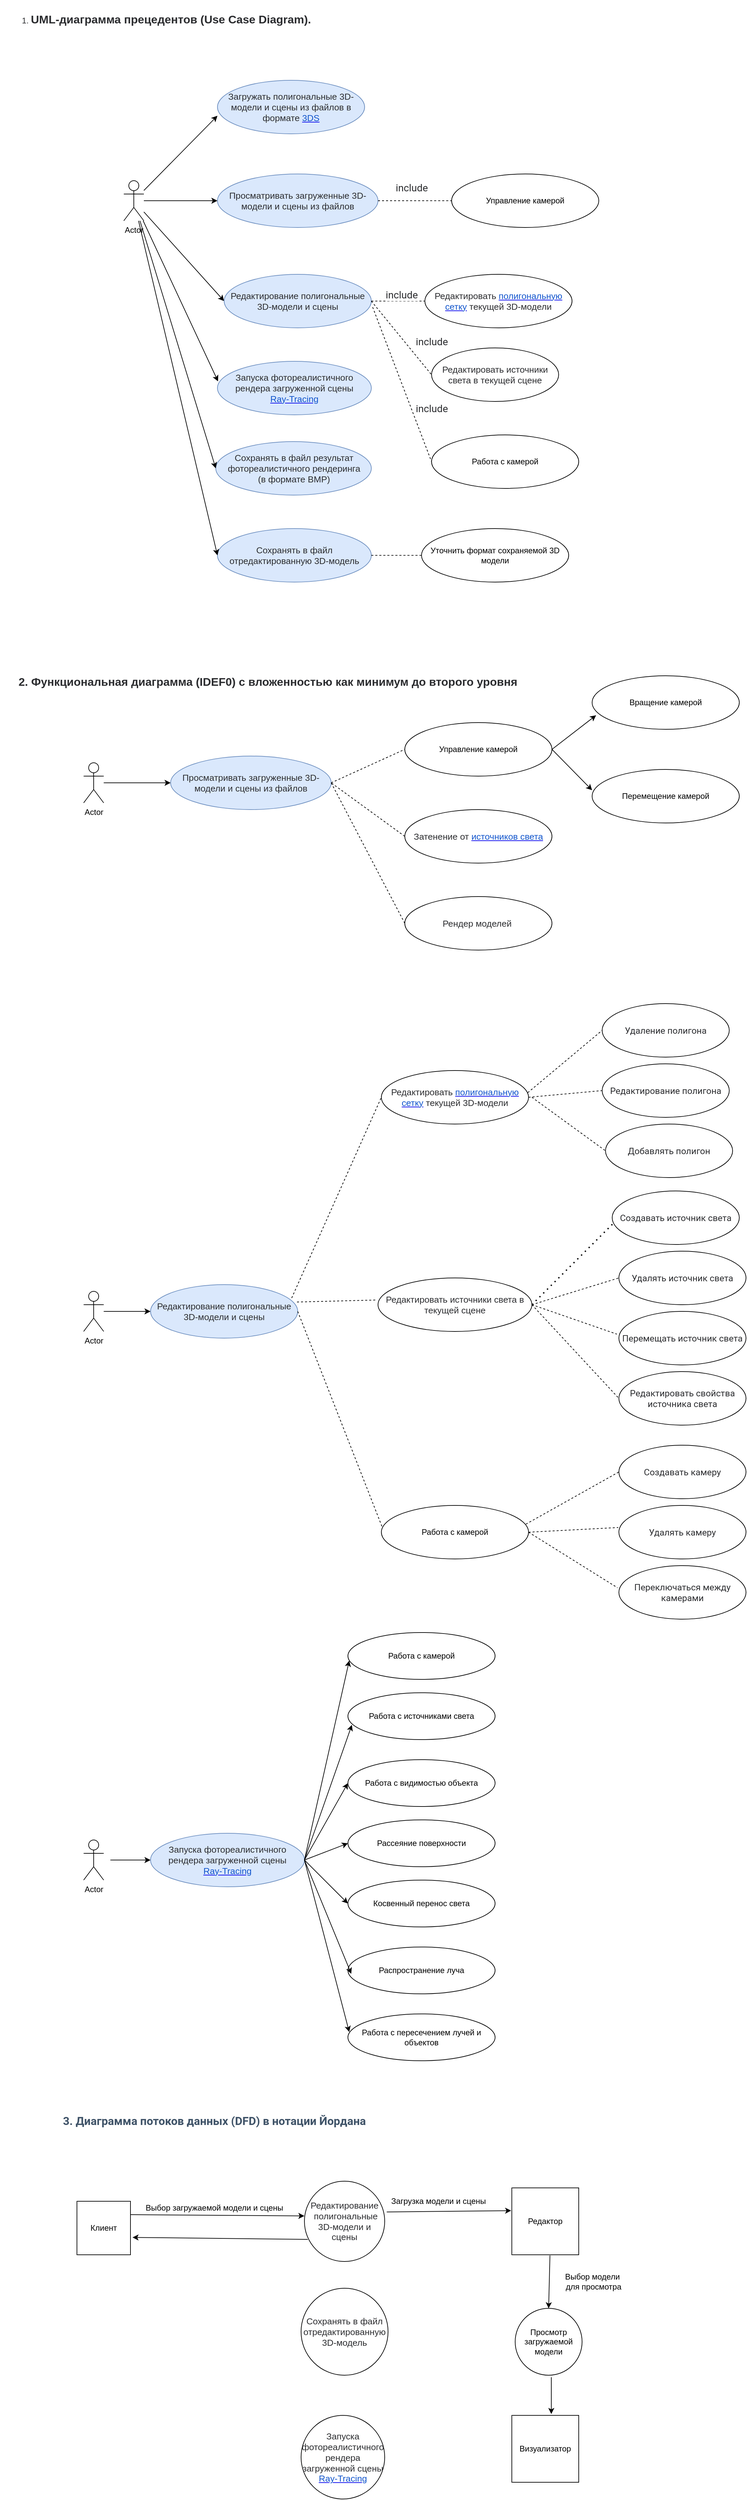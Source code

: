 <mxfile version="14.8.0" type="onedrive" pages="2"><diagram id="_MyE-qpwTY8iY6g2TYlU" name="Page-1"><mxGraphModel dx="2591" dy="794" grid="1" gridSize="10" guides="1" tooltips="1" connect="1" arrows="1" fold="1" page="1" pageScale="1" pageWidth="1169" pageHeight="1654" math="0" shadow="0"><root><mxCell id="0"/><mxCell id="1" parent="0"/><mxCell id="MHo46B5H3XvOpFQUmPTv-1" value="Actor" style="shape=umlActor;verticalLabelPosition=bottom;verticalAlign=top;html=1;outlineConnect=0;" parent="1" vertex="1"><mxGeometry x="140" y="380" width="30" height="60" as="geometry"/></mxCell><mxCell id="MHo46B5H3XvOpFQUmPTv-2" value="&lt;span id=&quot;docs-internal-guid-89afd81e-7fff-b6bc-8d11-60d5397503ff&quot;&gt;&lt;span style=&quot;font-size: 10pt ; font-family: &amp;#34;arial&amp;#34; ; color: rgb(44 , 45 , 48) ; background-color: transparent ; vertical-align: baseline&quot;&gt;Загружать полигональные 3D-модели и сцены из файлов в формате &lt;/span&gt;&lt;a href=&quot;https://en.wikipedia.org/wiki/.3ds&quot;&gt;&lt;span style=&quot;font-size: 10pt ; font-family: &amp;#34;arial&amp;#34; ; color: rgb(17 , 85 , 204) ; background-color: transparent ; vertical-align: baseline&quot;&gt;3DS&lt;/span&gt;&lt;/a&gt;&lt;/span&gt;" style="ellipse;whiteSpace=wrap;html=1;fillColor=#dae8fc;strokeColor=#6c8ebf;" parent="1" vertex="1"><mxGeometry x="280" y="230" width="220" height="80" as="geometry"/></mxCell><mxCell id="MHo46B5H3XvOpFQUmPTv-3" value="&lt;span id=&quot;docs-internal-guid-f614af8a-7fff-f717-786d-c39e9105da4f&quot;&gt;&lt;span style=&quot;font-size: 10pt ; font-family: &amp;#34;arial&amp;#34; ; color: rgb(44 , 45 , 48) ; background-color: transparent ; vertical-align: baseline&quot;&gt;Просматривать загруженные 3D-модели и сцены из файлов&lt;/span&gt;&lt;/span&gt;" style="ellipse;whiteSpace=wrap;html=1;fillColor=#dae8fc;strokeColor=#6c8ebf;" parent="1" vertex="1"><mxGeometry x="280" y="370" width="240" height="80" as="geometry"/></mxCell><mxCell id="MHo46B5H3XvOpFQUmPTv-4" value="&lt;span id=&quot;docs-internal-guid-fecdcd36-7fff-3019-1791-9ba06feb679f&quot; style=&quot;font-size: 13.333px&quot;&gt;&lt;span style=&quot;font-size: 10pt ; font-family: &amp;#34;arial&amp;#34; ; color: rgb(44 , 45 , 48) ; background-color: transparent ; vertical-align: baseline&quot;&gt;Редактировать &lt;/span&gt;&lt;a href=&quot;https://ru.wikipedia.org/wiki/%D0%9F%D0%BE%D0%BB%D0%B8%D0%B3%D0%BE%D0%BD%D0%B0%D0%BB%D1%8C%D0%BD%D0%B0%D1%8F_%D1%81%D0%B5%D1%82%D0%BA%D0%B0&quot;&gt;&lt;span style=&quot;font-size: 10pt ; font-family: &amp;#34;arial&amp;#34; ; color: rgb(17 , 85 , 204) ; background-color: transparent ; vertical-align: baseline&quot;&gt;полигональную сетку&lt;/span&gt;&lt;/a&gt;&lt;span style=&quot;font-size: 10pt ; font-family: &amp;#34;arial&amp;#34; ; color: rgb(44 , 45 , 48) ; background-color: transparent ; vertical-align: baseline&quot;&gt; текущей 3D-модели&lt;/span&gt;&lt;/span&gt;" style="ellipse;whiteSpace=wrap;html=1;" parent="1" vertex="1"><mxGeometry x="590" y="520" width="220" height="80" as="geometry"/></mxCell><mxCell id="MHo46B5H3XvOpFQUmPTv-5" value="&lt;span id=&quot;docs-internal-guid-3f2cdbe8-7fff-be37-c067-19c21a2ef634&quot;&gt;&lt;span style=&quot;font-size: 10pt ; font-family: &amp;#34;arial&amp;#34; ; color: rgb(44 , 45 , 48) ; background-color: transparent ; vertical-align: baseline&quot;&gt;Запуска фотореалистичного рендера загруженной сцены&lt;br&gt;&lt;span id=&quot;docs-internal-guid-f567df14-7fff-fe06-f43c-3d4f78714eb9&quot;&gt;&lt;a href=&quot;http://www.pbr-book.org/3ed-2018/Introduction/Photorealistic_Rendering_and_the_Ray-Tracing_Algorithm.html&quot;&gt;&lt;span style=&quot;font-size: 10pt ; font-family: &amp;#34;arial&amp;#34; ; color: rgb(17 , 85 , 204) ; background-color: transparent ; vertical-align: baseline&quot;&gt;Ray-Tracing&lt;/span&gt;&lt;/a&gt;&lt;/span&gt;&lt;br&gt;&lt;/span&gt;&lt;/span&gt;" style="ellipse;whiteSpace=wrap;html=1;fillColor=#dae8fc;strokeColor=#6c8ebf;" parent="1" vertex="1"><mxGeometry x="280" y="650" width="230" height="80" as="geometry"/></mxCell><mxCell id="MHo46B5H3XvOpFQUmPTv-6" value="&lt;span id=&quot;docs-internal-guid-a0dcc81b-7fff-043f-1082-58778c10de4d&quot;&gt;&lt;span style=&quot;font-size: 10pt ; font-family: &amp;#34;arial&amp;#34; ; color: rgb(44 , 45 , 48) ; background-color: transparent ; vertical-align: baseline&quot;&gt;Сохранять в файл результат фотореалистичного рендеринга&lt;br&gt;&lt;span id=&quot;docs-internal-guid-4ea35559-7fff-8f1f-ebf5-eff943dca468&quot;&gt;&lt;span style=&quot;font-size: 10pt ; font-family: &amp;#34;arial&amp;#34; ; background-color: transparent ; vertical-align: baseline&quot;&gt;(в формате BMP)&lt;/span&gt;&lt;/span&gt;&lt;br&gt;&lt;/span&gt;&lt;/span&gt;" style="ellipse;whiteSpace=wrap;html=1;fillColor=#dae8fc;strokeColor=#6c8ebf;" parent="1" vertex="1"><mxGeometry x="277.5" y="770" width="232.5" height="80" as="geometry"/></mxCell><mxCell id="MHo46B5H3XvOpFQUmPTv-7" value="&lt;span id=&quot;docs-internal-guid-d93c13bc-7fff-2e0b-5ab1-fce285a9694c&quot;&gt;&lt;span style=&quot;font-size: 10pt ; font-family: &amp;#34;arial&amp;#34; ; color: rgb(44 , 45 , 48) ; background-color: transparent ; vertical-align: baseline&quot;&gt;Редактировать источники света в текущей сцене&lt;/span&gt;&lt;/span&gt;" style="ellipse;whiteSpace=wrap;html=1;" parent="1" vertex="1"><mxGeometry x="600" y="630" width="190" height="80" as="geometry"/></mxCell><mxCell id="MHo46B5H3XvOpFQUmPTv-8" value="" style="endArrow=classic;html=1;entryX=0;entryY=0.663;entryDx=0;entryDy=0;entryPerimeter=0;" parent="1" source="MHo46B5H3XvOpFQUmPTv-1" target="MHo46B5H3XvOpFQUmPTv-2" edge="1"><mxGeometry width="50" height="50" relative="1" as="geometry"><mxPoint x="200" y="370" as="sourcePoint"/><mxPoint x="440" y="380" as="targetPoint"/><Array as="points"/></mxGeometry></mxCell><mxCell id="MHo46B5H3XvOpFQUmPTv-9" value="" style="endArrow=classic;html=1;entryX=0;entryY=0.5;entryDx=0;entryDy=0;" parent="1" source="MHo46B5H3XvOpFQUmPTv-1" target="MHo46B5H3XvOpFQUmPTv-3" edge="1"><mxGeometry width="50" height="50" relative="1" as="geometry"><mxPoint x="390" y="430" as="sourcePoint"/><mxPoint x="440" y="380" as="targetPoint"/></mxGeometry></mxCell><mxCell id="MHo46B5H3XvOpFQUmPTv-10" value="" style="endArrow=classic;html=1;entryX=0;entryY=0.5;entryDx=0;entryDy=0;" parent="1" source="MHo46B5H3XvOpFQUmPTv-1" target="MHo46B5H3XvOpFQUmPTv-17" edge="1"><mxGeometry width="50" height="50" relative="1" as="geometry"><mxPoint x="200" y="450" as="sourcePoint"/><mxPoint x="440" y="380" as="targetPoint"/></mxGeometry></mxCell><mxCell id="MHo46B5H3XvOpFQUmPTv-11" value="&lt;span id=&quot;docs-internal-guid-324f8e4d-7fff-6743-10db-2ae9e6277e1e&quot;&gt;&lt;span style=&quot;font-size: 10pt ; font-family: &amp;#34;arial&amp;#34; ; color: rgb(44 , 45 , 48) ; background-color: transparent ; vertical-align: baseline&quot;&gt;Сохранять в файл отредактированную 3D-модель&lt;/span&gt;&lt;/span&gt;" style="ellipse;whiteSpace=wrap;html=1;fillColor=#dae8fc;strokeColor=#6c8ebf;" parent="1" vertex="1"><mxGeometry x="280" y="900" width="230" height="80" as="geometry"/></mxCell><mxCell id="MHo46B5H3XvOpFQUmPTv-13" value="&lt;span id=&quot;docs-internal-guid-89afd81e-7fff-b6bc-8d11-60d5397503ff&quot;&gt;Работа с камерой&lt;br&gt;&lt;/span&gt;" style="ellipse;whiteSpace=wrap;html=1;" parent="1" vertex="1"><mxGeometry x="600" y="760" width="220" height="80" as="geometry"/></mxCell><mxCell id="MHo46B5H3XvOpFQUmPTv-14" value="&lt;span id=&quot;docs-internal-guid-89afd81e-7fff-b6bc-8d11-60d5397503ff&quot;&gt;Управление камерой&lt;br&gt;&lt;/span&gt;" style="ellipse;whiteSpace=wrap;html=1;" parent="1" vertex="1"><mxGeometry x="630" y="370" width="220" height="80" as="geometry"/></mxCell><mxCell id="MHo46B5H3XvOpFQUmPTv-15" value="" style="endArrow=none;dashed=1;html=1;exitX=1;exitY=0.5;exitDx=0;exitDy=0;entryX=0;entryY=0.5;entryDx=0;entryDy=0;" parent="1" source="MHo46B5H3XvOpFQUmPTv-3" target="MHo46B5H3XvOpFQUmPTv-14" edge="1"><mxGeometry width="50" height="50" relative="1" as="geometry"><mxPoint x="510" y="380" as="sourcePoint"/><mxPoint x="580" y="410" as="targetPoint"/></mxGeometry></mxCell><mxCell id="MHo46B5H3XvOpFQUmPTv-16" value="&lt;span style=&quot;color: rgb(44 , 45 , 48) ; font-family: &amp;#34;roboto&amp;#34; , &amp;#34;san francisco&amp;#34; , &amp;#34;helvetica neue&amp;#34; , &amp;#34;helvetica&amp;#34; , &amp;#34;arial&amp;#34; ; font-size: 15px ; background-color: rgb(255 , 255 , 255)&quot;&gt;include&lt;/span&gt;" style="text;html=1;align=center;verticalAlign=middle;resizable=0;points=[];autosize=1;strokeColor=none;" parent="1" vertex="1"><mxGeometry x="540" y="380" width="60" height="20" as="geometry"/></mxCell><mxCell id="MHo46B5H3XvOpFQUmPTv-17" value="&lt;span id=&quot;docs-internal-guid-d93c13bc-7fff-2e0b-5ab1-fce285a9694c&quot;&gt;&lt;span style=&quot;font-size: 10pt ; font-family: &amp;#34;arial&amp;#34; ; color: rgb(44 , 45 , 48) ; background-color: transparent ; vertical-align: baseline&quot;&gt;Редактирование&amp;nbsp;&lt;/span&gt;&lt;/span&gt;&lt;span style=&quot;color: rgb(44 , 45 , 48) ; font-family: &amp;#34;arial&amp;#34; ; font-size: 13.333px&quot;&gt;полигональные 3D-модели и сцены&lt;/span&gt;" style="ellipse;whiteSpace=wrap;html=1;fillColor=#dae8fc;strokeColor=#6c8ebf;" parent="1" vertex="1"><mxGeometry x="290" y="520" width="220" height="80" as="geometry"/></mxCell><mxCell id="MHo46B5H3XvOpFQUmPTv-19" value="" style="endArrow=none;dashed=1;html=1;entryX=0;entryY=0.5;entryDx=0;entryDy=0;exitX=1;exitY=0.5;exitDx=0;exitDy=0;" parent="1" source="MHo46B5H3XvOpFQUmPTv-17" target="MHo46B5H3XvOpFQUmPTv-7" edge="1"><mxGeometry width="50" height="50" relative="1" as="geometry"><mxPoint x="510" y="780" as="sourcePoint"/><mxPoint x="560" y="730" as="targetPoint"/></mxGeometry></mxCell><mxCell id="MHo46B5H3XvOpFQUmPTv-20" value="" style="endArrow=none;dashed=1;html=1;entryX=0;entryY=0.5;entryDx=0;entryDy=0;exitX=1.009;exitY=0.613;exitDx=0;exitDy=0;exitPerimeter=0;" parent="1" source="MHo46B5H3XvOpFQUmPTv-17" target="MHo46B5H3XvOpFQUmPTv-13" edge="1"><mxGeometry width="50" height="50" relative="1" as="geometry"><mxPoint x="510" y="780" as="sourcePoint"/><mxPoint x="560" y="730" as="targetPoint"/></mxGeometry></mxCell><mxCell id="MHo46B5H3XvOpFQUmPTv-21" value="" style="endArrow=none;dashed=1;html=1;entryX=0;entryY=0.5;entryDx=0;entryDy=0;" parent="1" target="MHo46B5H3XvOpFQUmPTv-4" edge="1"><mxGeometry width="50" height="50" relative="1" as="geometry"><mxPoint x="510" y="560" as="sourcePoint"/><mxPoint x="560" y="730" as="targetPoint"/></mxGeometry></mxCell><mxCell id="MHo46B5H3XvOpFQUmPTv-22" value="&lt;span style=&quot;color: rgb(44 , 45 , 48) ; font-family: &amp;#34;roboto&amp;#34; , &amp;#34;san francisco&amp;#34; , &amp;#34;helvetica neue&amp;#34; , &amp;#34;helvetica&amp;#34; , &amp;#34;arial&amp;#34; ; font-size: 15px ; background-color: rgb(255 , 255 , 255)&quot;&gt;include&lt;/span&gt;" style="text;html=1;align=center;verticalAlign=middle;resizable=0;points=[];autosize=1;strokeColor=none;" parent="1" vertex="1"><mxGeometry x="570" y="710" width="60" height="20" as="geometry"/></mxCell><mxCell id="MHo46B5H3XvOpFQUmPTv-23" value="&lt;span style=&quot;color: rgb(44 , 45 , 48) ; font-family: &amp;#34;roboto&amp;#34; , &amp;#34;san francisco&amp;#34; , &amp;#34;helvetica neue&amp;#34; , &amp;#34;helvetica&amp;#34; , &amp;#34;arial&amp;#34; ; font-size: 15px ; background-color: rgb(255 , 255 , 255)&quot;&gt;include&lt;/span&gt;" style="text;html=1;align=center;verticalAlign=middle;resizable=0;points=[];autosize=1;strokeColor=none;" parent="1" vertex="1"><mxGeometry x="570" y="610" width="60" height="20" as="geometry"/></mxCell><mxCell id="MHo46B5H3XvOpFQUmPTv-24" value="&lt;span style=&quot;color: rgb(44 , 45 , 48) ; font-family: &amp;#34;roboto&amp;#34; , &amp;#34;san francisco&amp;#34; , &amp;#34;helvetica neue&amp;#34; , &amp;#34;helvetica&amp;#34; , &amp;#34;arial&amp;#34; ; font-size: 15px ; background-color: rgb(255 , 255 , 255)&quot;&gt;include&lt;/span&gt;" style="text;html=1;align=center;verticalAlign=middle;resizable=0;points=[];autosize=1;strokeColor=none;" parent="1" vertex="1"><mxGeometry x="525" y="540" width="60" height="20" as="geometry"/></mxCell><mxCell id="MHo46B5H3XvOpFQUmPTv-25" value="" style="endArrow=classic;html=1;entryX=0;entryY=0.5;entryDx=0;entryDy=0;" parent="1" source="MHo46B5H3XvOpFQUmPTv-1" target="MHo46B5H3XvOpFQUmPTv-6" edge="1"><mxGeometry width="50" height="50" relative="1" as="geometry"><mxPoint x="510" y="780" as="sourcePoint"/><mxPoint x="560" y="730" as="targetPoint"/></mxGeometry></mxCell><mxCell id="MHo46B5H3XvOpFQUmPTv-26" value="" style="endArrow=classic;html=1;entryX=0;entryY=0.5;entryDx=0;entryDy=0;" parent="1" source="MHo46B5H3XvOpFQUmPTv-1" target="MHo46B5H3XvOpFQUmPTv-11" edge="1"><mxGeometry width="50" height="50" relative="1" as="geometry"><mxPoint x="510" y="780" as="sourcePoint"/><mxPoint x="560" y="730" as="targetPoint"/></mxGeometry></mxCell><mxCell id="MHo46B5H3XvOpFQUmPTv-27" value="&lt;span id=&quot;docs-internal-guid-8f82c01a-7fff-586b-21ff-068d6dba0637&quot;&gt;&lt;ol style=&quot;margin-top: 0 ; margin-bottom: 0&quot;&gt;&lt;li dir=&quot;ltr&quot; style=&quot;list-style-type: decimal ; font-family: &amp;#34;arial&amp;#34; ; color: rgb(44 , 45 , 48) ; background-color: transparent ; vertical-align: baseline&quot;&gt;&lt;p dir=&quot;ltr&quot; style=&quot;line-height: 1.8 ; text-align: justify ; margin-top: 10pt ; margin-bottom: 10pt&quot;&gt;&lt;span style=&quot;background-color: transparent ; vertical-align: baseline&quot;&gt;&lt;b&gt;&lt;font style=&quot;font-size: 17px&quot;&gt;UML-диаграмма прецедентов (Use Case Diagram).&lt;/font&gt;&lt;/b&gt;&lt;/span&gt;&lt;/p&gt;&lt;/li&gt;&lt;/ol&gt;&lt;/span&gt;" style="text;html=1;align=center;verticalAlign=middle;resizable=0;points=[];autosize=1;strokeColor=none;" parent="1" vertex="1"><mxGeometry x="-45" y="110" width="470" height="60" as="geometry"/></mxCell><mxCell id="MHo46B5H3XvOpFQUmPTv-28" value="&lt;span id=&quot;docs-internal-guid-cc97ca81-7fff-82e3-9221-eecfa37a3dac&quot;&gt;&lt;span style=&quot;font-family: &amp;#34;arial&amp;#34; ; color: rgb(44 , 45 , 48) ; background-color: transparent ; vertical-align: baseline&quot;&gt;&lt;b&gt;&lt;font style=&quot;font-size: 17px&quot;&gt;2. Функциональная диаграмма (IDEF0) с вложенностью как минимум до второго уровня&lt;/font&gt;&lt;/b&gt;&lt;/span&gt;&lt;/span&gt;" style="text;html=1;align=center;verticalAlign=middle;resizable=0;points=[];autosize=1;strokeColor=none;" parent="1" vertex="1"><mxGeometry x="-25" y="1120" width="760" height="20" as="geometry"/></mxCell><mxCell id="MHo46B5H3XvOpFQUmPTv-30" value="Actor" style="shape=umlActor;verticalLabelPosition=bottom;verticalAlign=top;html=1;outlineConnect=0;" parent="1" vertex="1"><mxGeometry x="80" y="1250" width="30" height="60" as="geometry"/></mxCell><mxCell id="MHo46B5H3XvOpFQUmPTv-31" value="&lt;span id=&quot;docs-internal-guid-f614af8a-7fff-f717-786d-c39e9105da4f&quot;&gt;&lt;span style=&quot;font-size: 10pt ; font-family: &amp;#34;arial&amp;#34; ; color: rgb(44 , 45 , 48) ; background-color: transparent ; vertical-align: baseline&quot;&gt;Просматривать загруженные 3D-модели и сцены из файлов&lt;/span&gt;&lt;/span&gt;" style="ellipse;whiteSpace=wrap;html=1;fillColor=#dae8fc;strokeColor=#6c8ebf;" parent="1" vertex="1"><mxGeometry x="210" y="1240" width="240" height="80" as="geometry"/></mxCell><mxCell id="MHo46B5H3XvOpFQUmPTv-32" value="&lt;span id=&quot;docs-internal-guid-89afd81e-7fff-b6bc-8d11-60d5397503ff&quot;&gt;Управление камерой&lt;br&gt;&lt;/span&gt;" style="ellipse;whiteSpace=wrap;html=1;" parent="1" vertex="1"><mxGeometry x="560" y="1190" width="220" height="80" as="geometry"/></mxCell><mxCell id="MHo46B5H3XvOpFQUmPTv-33" value="" style="endArrow=none;dashed=1;html=1;exitX=1;exitY=0.5;exitDx=0;exitDy=0;entryX=0;entryY=0.5;entryDx=0;entryDy=0;" parent="1" source="MHo46B5H3XvOpFQUmPTv-31" target="MHo46B5H3XvOpFQUmPTv-32" edge="1"><mxGeometry width="50" height="50" relative="1" as="geometry"><mxPoint x="370" y="1160" as="sourcePoint"/><mxPoint x="420" y="1110" as="targetPoint"/></mxGeometry></mxCell><mxCell id="MHo46B5H3XvOpFQUmPTv-34" value="" style="endArrow=classic;html=1;" parent="1" source="MHo46B5H3XvOpFQUmPTv-30" target="MHo46B5H3XvOpFQUmPTv-31" edge="1"><mxGeometry width="50" height="50" relative="1" as="geometry"><mxPoint x="370" y="1160" as="sourcePoint"/><mxPoint x="420" y="1110" as="targetPoint"/></mxGeometry></mxCell><mxCell id="MHo46B5H3XvOpFQUmPTv-35" value="&lt;span id=&quot;docs-internal-guid-89afd81e-7fff-b6bc-8d11-60d5397503ff&quot;&gt;Вращение камерой&lt;br&gt;&lt;/span&gt;" style="ellipse;whiteSpace=wrap;html=1;" parent="1" vertex="1"><mxGeometry x="840" y="1120" width="220" height="80" as="geometry"/></mxCell><mxCell id="MHo46B5H3XvOpFQUmPTv-36" value="&lt;span id=&quot;docs-internal-guid-89afd81e-7fff-b6bc-8d11-60d5397503ff&quot;&gt;Перемещение камерой&lt;br&gt;&lt;/span&gt;" style="ellipse;whiteSpace=wrap;html=1;" parent="1" vertex="1"><mxGeometry x="840" y="1260" width="220" height="80" as="geometry"/></mxCell><mxCell id="MHo46B5H3XvOpFQUmPTv-37" value="" style="endArrow=classic;html=1;exitX=1;exitY=0.5;exitDx=0;exitDy=0;entryX=0.027;entryY=0.738;entryDx=0;entryDy=0;entryPerimeter=0;" parent="1" source="MHo46B5H3XvOpFQUmPTv-32" target="MHo46B5H3XvOpFQUmPTv-35" edge="1"><mxGeometry width="50" height="50" relative="1" as="geometry"><mxPoint x="370" y="1160" as="sourcePoint"/><mxPoint x="420" y="1110" as="targetPoint"/></mxGeometry></mxCell><mxCell id="MHo46B5H3XvOpFQUmPTv-38" value="" style="endArrow=classic;html=1;exitX=1;exitY=0.5;exitDx=0;exitDy=0;entryX=0;entryY=0.388;entryDx=0;entryDy=0;entryPerimeter=0;" parent="1" source="MHo46B5H3XvOpFQUmPTv-32" target="MHo46B5H3XvOpFQUmPTv-36" edge="1"><mxGeometry width="50" height="50" relative="1" as="geometry"><mxPoint x="370" y="1160" as="sourcePoint"/><mxPoint x="420" y="1110" as="targetPoint"/></mxGeometry></mxCell><mxCell id="MHo46B5H3XvOpFQUmPTv-39" value="" style="endArrow=classic;html=1;entryX=0.004;entryY=0.375;entryDx=0;entryDy=0;entryPerimeter=0;" parent="1" source="MHo46B5H3XvOpFQUmPTv-1" target="MHo46B5H3XvOpFQUmPTv-5" edge="1"><mxGeometry width="50" height="50" relative="1" as="geometry"><mxPoint x="190" y="450" as="sourcePoint"/><mxPoint x="420" y="710" as="targetPoint"/></mxGeometry></mxCell><mxCell id="lUrWzKjODWCzTjwP_M29-15" value="Actor" style="shape=umlActor;verticalLabelPosition=bottom;verticalAlign=top;html=1;outlineConnect=0;" vertex="1" parent="1"><mxGeometry x="80" y="2040" width="30" height="60" as="geometry"/></mxCell><mxCell id="lUrWzKjODWCzTjwP_M29-17" value="&lt;span id=&quot;docs-internal-guid-862b735b-7fff-175a-3e4b-a867808e675e&quot;&gt;&lt;span style=&quot;font-size: 10pt ; font-family: &amp;#34;arial&amp;#34; ; color: rgb(44 , 45 , 48) ; background-color: transparent ; vertical-align: baseline&quot;&gt;Рендер моделей&amp;nbsp;&lt;/span&gt;&lt;/span&gt;" style="ellipse;whiteSpace=wrap;html=1;" vertex="1" parent="1"><mxGeometry x="560" y="1450" width="220" height="80" as="geometry"/></mxCell><mxCell id="lUrWzKjODWCzTjwP_M29-19" value="&lt;span id=&quot;docs-internal-guid-89afd81e-7fff-b6bc-8d11-60d5397503ff&quot;&gt;&lt;span id=&quot;docs-internal-guid-a934be7d-7fff-684c-d03c-d7d92ff590b8&quot;&gt;&lt;span style=&quot;font-size: 10pt ; font-family: &amp;#34;arial&amp;#34; ; color: rgb(44 , 45 , 48) ; background-color: transparent ; vertical-align: baseline&quot;&gt;Затенение от &lt;/span&gt;&lt;a href=&quot;https://ru.wikipedia.org/wiki/%D0%98%D1%81%D1%82%D0%BE%D1%87%D0%BD%D0%B8%D0%BA_%D1%81%D0%B2%D0%B5%D1%82%D0%B0#%D0%9C%D0%BE%D0%B4%D0%B5%D0%BB%D0%B8%D1%80%D0%BE%D0%B2%D0%B0%D0%BD%D0%B8%D0%B5_%D0%B8%D1%81%D1%82%D0%BE%D1%87%D0%BD%D0%B8%D0%BA%D0%BE%D0%B2_%D1%81%D0%B2%D0%B5%D1%82%D0%B0_%D0%B2_%D0%B2%D0%B8%D1%80%D1%82%D1%83%D0%B0%D0%BB%D1%8C%D0%BD%D1%8B%D1%85_%D0%BF%D1%80%D0%BE%D1%81%D1%82%D1%80%D0%B0%D0%BD%D1%81%D1%82%D0%B2%D0%B0%D1%85&quot;&gt;&lt;span style=&quot;font-size: 10pt ; font-family: &amp;#34;arial&amp;#34; ; color: rgb(17 , 85 , 204) ; background-color: transparent ; vertical-align: baseline&quot;&gt;источников света&lt;/span&gt;&lt;/a&gt;&lt;/span&gt;&lt;br&gt;&lt;/span&gt;" style="ellipse;whiteSpace=wrap;html=1;" vertex="1" parent="1"><mxGeometry x="560" y="1320" width="220" height="80" as="geometry"/></mxCell><mxCell id="lUrWzKjODWCzTjwP_M29-20" value="" style="endArrow=none;dashed=1;html=1;entryX=1;entryY=0.5;entryDx=0;entryDy=0;exitX=0;exitY=0.5;exitDx=0;exitDy=0;" edge="1" parent="1" source="lUrWzKjODWCzTjwP_M29-17" target="MHo46B5H3XvOpFQUmPTv-31"><mxGeometry width="50" height="50" relative="1" as="geometry"><mxPoint x="560" y="1450" as="sourcePoint"/><mxPoint x="610" y="1400" as="targetPoint"/></mxGeometry></mxCell><mxCell id="lUrWzKjODWCzTjwP_M29-21" value="" style="endArrow=none;dashed=1;html=1;entryX=1;entryY=0.5;entryDx=0;entryDy=0;exitX=0;exitY=0.5;exitDx=0;exitDy=0;" edge="1" parent="1" source="lUrWzKjODWCzTjwP_M29-19" target="MHo46B5H3XvOpFQUmPTv-31"><mxGeometry width="50" height="50" relative="1" as="geometry"><mxPoint x="560" y="1450" as="sourcePoint"/><mxPoint x="610" y="1400" as="targetPoint"/></mxGeometry></mxCell><mxCell id="lUrWzKjODWCzTjwP_M29-22" value="&lt;span id=&quot;docs-internal-guid-d93c13bc-7fff-2e0b-5ab1-fce285a9694c&quot;&gt;&lt;span style=&quot;font-size: 10pt ; font-family: &amp;#34;arial&amp;#34; ; color: rgb(44 , 45 , 48) ; background-color: transparent ; vertical-align: baseline&quot;&gt;Редактирование&amp;nbsp;&lt;/span&gt;&lt;/span&gt;&lt;span style=&quot;color: rgb(44 , 45 , 48) ; font-family: &amp;#34;arial&amp;#34; ; font-size: 13.333px&quot;&gt;полигональные 3D-модели и сцены&lt;/span&gt;" style="ellipse;whiteSpace=wrap;html=1;fillColor=#dae8fc;strokeColor=#6c8ebf;" vertex="1" parent="1"><mxGeometry x="180" y="2030" width="220" height="80" as="geometry"/></mxCell><mxCell id="lUrWzKjODWCzTjwP_M29-24" value="" style="endArrow=classic;html=1;entryX=0;entryY=0.5;entryDx=0;entryDy=0;" edge="1" parent="1" source="lUrWzKjODWCzTjwP_M29-15" target="lUrWzKjODWCzTjwP_M29-22"><mxGeometry width="50" height="50" relative="1" as="geometry"><mxPoint x="560" y="1350" as="sourcePoint"/><mxPoint x="610" y="1300" as="targetPoint"/></mxGeometry></mxCell><mxCell id="lUrWzKjODWCzTjwP_M29-25" value="&lt;span id=&quot;docs-internal-guid-fecdcd36-7fff-3019-1791-9ba06feb679f&quot; style=&quot;font-size: 13.333px&quot;&gt;&lt;span style=&quot;font-size: 10pt ; font-family: &amp;#34;arial&amp;#34; ; color: rgb(44 , 45 , 48) ; background-color: transparent ; vertical-align: baseline&quot;&gt;Редактировать &lt;/span&gt;&lt;a href=&quot;https://ru.wikipedia.org/wiki/%D0%9F%D0%BE%D0%BB%D0%B8%D0%B3%D0%BE%D0%BD%D0%B0%D0%BB%D1%8C%D0%BD%D0%B0%D1%8F_%D1%81%D0%B5%D1%82%D0%BA%D0%B0&quot;&gt;&lt;span style=&quot;font-size: 10pt ; font-family: &amp;#34;arial&amp;#34; ; color: rgb(17 , 85 , 204) ; background-color: transparent ; vertical-align: baseline&quot;&gt;полигональную сетку&lt;/span&gt;&lt;/a&gt;&lt;span style=&quot;font-size: 10pt ; font-family: &amp;#34;arial&amp;#34; ; color: rgb(44 , 45 , 48) ; background-color: transparent ; vertical-align: baseline&quot;&gt; текущей 3D-модели&lt;/span&gt;&lt;/span&gt;" style="ellipse;whiteSpace=wrap;html=1;" vertex="1" parent="1"><mxGeometry x="525" y="1710" width="220" height="80" as="geometry"/></mxCell><mxCell id="lUrWzKjODWCzTjwP_M29-26" value="&lt;span id=&quot;docs-internal-guid-d93c13bc-7fff-2e0b-5ab1-fce285a9694c&quot;&gt;&lt;span style=&quot;font-size: 10pt ; font-family: &amp;#34;arial&amp;#34; ; color: rgb(44 , 45 , 48) ; background-color: transparent ; vertical-align: baseline&quot;&gt;Редактировать источники света в текущей сцене&lt;/span&gt;&lt;/span&gt;" style="ellipse;whiteSpace=wrap;html=1;" vertex="1" parent="1"><mxGeometry x="520" y="2020" width="230" height="80" as="geometry"/></mxCell><mxCell id="lUrWzKjODWCzTjwP_M29-27" value="&lt;span id=&quot;docs-internal-guid-89afd81e-7fff-b6bc-8d11-60d5397503ff&quot;&gt;Работа с камерой&lt;br&gt;&lt;/span&gt;" style="ellipse;whiteSpace=wrap;html=1;" vertex="1" parent="1"><mxGeometry x="525" y="2360" width="220" height="80" as="geometry"/></mxCell><mxCell id="lUrWzKjODWCzTjwP_M29-30" value="&lt;span style=&quot;color: rgb(44 , 45 , 48) ; font-family: &amp;#34;roboto&amp;#34; , &amp;#34;san francisco&amp;#34; , &amp;#34;helvetica neue&amp;#34; , &amp;#34;helvetica&amp;#34; , &amp;#34;arial&amp;#34; ; background-color: rgb(255 , 255 , 255)&quot;&gt;&lt;font style=&quot;font-size: 13.333px&quot;&gt;Удалять источник света&lt;/font&gt;&lt;/span&gt;" style="ellipse;whiteSpace=wrap;html=1;" vertex="1" parent="1"><mxGeometry x="880" y="1980" width="190" height="80" as="geometry"/></mxCell><mxCell id="lUrWzKjODWCzTjwP_M29-31" value="&lt;span style=&quot;color: rgb(44 , 45 , 48) ; font-family: &amp;#34;roboto&amp;#34; , &amp;#34;san francisco&amp;#34; , &amp;#34;helvetica neue&amp;#34; , &amp;#34;helvetica&amp;#34; , &amp;#34;arial&amp;#34; ; background-color: rgb(255 , 255 , 255)&quot;&gt;&lt;font style=&quot;font-size: 13.333px&quot;&gt;Создавать источник света&lt;/font&gt;&lt;/span&gt;" style="ellipse;whiteSpace=wrap;html=1;" vertex="1" parent="1"><mxGeometry x="870" y="1890" width="190" height="80" as="geometry"/></mxCell><mxCell id="lUrWzKjODWCzTjwP_M29-32" value="&lt;span style=&quot;color: rgb(44 , 45 , 48) ; font-family: &amp;#34;roboto&amp;#34; , &amp;#34;san francisco&amp;#34; , &amp;#34;helvetica neue&amp;#34; , &amp;#34;helvetica&amp;#34; , &amp;#34;arial&amp;#34; ; background-color: rgb(255 , 255 , 255)&quot;&gt;&lt;font style=&quot;font-size: 13.333px&quot;&gt;Перемещать источник света&lt;/font&gt;&lt;/span&gt;" style="ellipse;whiteSpace=wrap;html=1;" vertex="1" parent="1"><mxGeometry x="880" y="2070" width="190" height="80" as="geometry"/></mxCell><mxCell id="lUrWzKjODWCzTjwP_M29-33" value="&lt;span style=&quot;color: rgb(44 , 45 , 48) ; font-family: &amp;#34;roboto&amp;#34; , &amp;#34;san francisco&amp;#34; , &amp;#34;helvetica neue&amp;#34; , &amp;#34;helvetica&amp;#34; , &amp;#34;arial&amp;#34; ; background-color: rgb(255 , 255 , 255)&quot;&gt;&lt;font style=&quot;font-size: 13.333px&quot;&gt;Редактировать свойства источника света&lt;/font&gt;&lt;/span&gt;" style="ellipse;whiteSpace=wrap;html=1;" vertex="1" parent="1"><mxGeometry x="880" y="2160" width="190" height="80" as="geometry"/></mxCell><mxCell id="lUrWzKjODWCzTjwP_M29-34" value="" style="endArrow=none;dashed=1;html=1;entryX=0;entryY=0.5;entryDx=0;entryDy=0;exitX=1;exitY=0.5;exitDx=0;exitDy=0;" edge="1" source="lUrWzKjODWCzTjwP_M29-26" target="lUrWzKjODWCzTjwP_M29-30" parent="1"><mxGeometry width="50" height="50" relative="1" as="geometry"><mxPoint x="510" y="1750" as="sourcePoint"/><mxPoint x="560" y="1700" as="targetPoint"/></mxGeometry></mxCell><mxCell id="lUrWzKjODWCzTjwP_M29-35" value="" style="endArrow=none;dashed=1;html=1;dashPattern=1 3;strokeWidth=2;entryX=0.016;entryY=0.588;entryDx=0;entryDy=0;entryPerimeter=0;exitX=1;exitY=0.5;exitDx=0;exitDy=0;" edge="1" source="lUrWzKjODWCzTjwP_M29-26" target="lUrWzKjODWCzTjwP_M29-31" parent="1"><mxGeometry width="50" height="50" relative="1" as="geometry"><mxPoint x="510" y="1750" as="sourcePoint"/><mxPoint x="560" y="1700" as="targetPoint"/></mxGeometry></mxCell><mxCell id="lUrWzKjODWCzTjwP_M29-36" value="" style="endArrow=none;dashed=1;html=1;entryX=-0.016;entryY=0.425;entryDx=0;entryDy=0;entryPerimeter=0;exitX=1;exitY=0.5;exitDx=0;exitDy=0;" edge="1" source="lUrWzKjODWCzTjwP_M29-26" target="lUrWzKjODWCzTjwP_M29-32" parent="1"><mxGeometry width="50" height="50" relative="1" as="geometry"><mxPoint x="510" y="1750" as="sourcePoint"/><mxPoint x="560" y="1700" as="targetPoint"/></mxGeometry></mxCell><mxCell id="lUrWzKjODWCzTjwP_M29-37" value="" style="endArrow=none;dashed=1;html=1;entryX=0;entryY=0.5;entryDx=0;entryDy=0;exitX=1;exitY=0.5;exitDx=0;exitDy=0;" edge="1" source="lUrWzKjODWCzTjwP_M29-26" target="lUrWzKjODWCzTjwP_M29-33" parent="1"><mxGeometry width="50" height="50" relative="1" as="geometry"><mxPoint x="510" y="1750" as="sourcePoint"/><mxPoint x="560" y="1700" as="targetPoint"/></mxGeometry></mxCell><mxCell id="lUrWzKjODWCzTjwP_M29-42" value="" style="endArrow=none;dashed=1;html=1;exitX=0.959;exitY=0.25;exitDx=0;exitDy=0;exitPerimeter=0;entryX=0;entryY=0.5;entryDx=0;entryDy=0;" edge="1" parent="1" source="lUrWzKjODWCzTjwP_M29-22" target="lUrWzKjODWCzTjwP_M29-25"><mxGeometry width="50" height="50" relative="1" as="geometry"><mxPoint x="560" y="1560" as="sourcePoint"/><mxPoint x="610" y="1510" as="targetPoint"/></mxGeometry></mxCell><mxCell id="lUrWzKjODWCzTjwP_M29-43" value="" style="endArrow=none;dashed=1;html=1;exitX=0.995;exitY=0.325;exitDx=0;exitDy=0;exitPerimeter=0;entryX=-0.016;entryY=0.413;entryDx=0;entryDy=0;entryPerimeter=0;" edge="1" parent="1" source="lUrWzKjODWCzTjwP_M29-22" target="lUrWzKjODWCzTjwP_M29-26"><mxGeometry width="50" height="50" relative="1" as="geometry"><mxPoint x="560" y="1560" as="sourcePoint"/><mxPoint x="610" y="1510" as="targetPoint"/></mxGeometry></mxCell><mxCell id="lUrWzKjODWCzTjwP_M29-44" value="" style="endArrow=none;dashed=1;html=1;entryX=0.005;entryY=0.4;entryDx=0;entryDy=0;entryPerimeter=0;exitX=1;exitY=0.5;exitDx=0;exitDy=0;" edge="1" parent="1" source="lUrWzKjODWCzTjwP_M29-22" target="lUrWzKjODWCzTjwP_M29-27"><mxGeometry width="50" height="50" relative="1" as="geometry"><mxPoint x="440" y="1690" as="sourcePoint"/><mxPoint x="610" y="1510" as="targetPoint"/></mxGeometry></mxCell><mxCell id="lUrWzKjODWCzTjwP_M29-46" value="&lt;span style=&quot;color: rgb(44 , 45 , 48) ; font-family: &amp;#34;roboto&amp;#34; , &amp;#34;san francisco&amp;#34; , &amp;#34;helvetica neue&amp;#34; , &amp;#34;helvetica&amp;#34; , &amp;#34;arial&amp;#34; ; background-color: rgb(255 , 255 , 255)&quot;&gt;&lt;font style=&quot;font-size: 13.333px&quot;&gt;Редактирование полигона&lt;/font&gt;&lt;/span&gt;" style="ellipse;whiteSpace=wrap;html=1;" vertex="1" parent="1"><mxGeometry x="855" y="1700" width="190" height="80" as="geometry"/></mxCell><mxCell id="lUrWzKjODWCzTjwP_M29-47" value="&lt;font color=&quot;#2c2d30&quot; face=&quot;roboto, san francisco, helvetica neue, helvetica, arial&quot;&gt;&lt;span style=&quot;font-size: 13.333px ; background-color: rgb(255 , 255 , 255)&quot;&gt;Удаление полигона&lt;/span&gt;&lt;/font&gt;" style="ellipse;whiteSpace=wrap;html=1;" vertex="1" parent="1"><mxGeometry x="855" y="1610" width="190" height="80" as="geometry"/></mxCell><mxCell id="lUrWzKjODWCzTjwP_M29-48" value="&lt;span style=&quot;color: rgb(44 , 45 , 48) ; font-family: &amp;#34;roboto&amp;#34; , &amp;#34;san francisco&amp;#34; , &amp;#34;helvetica neue&amp;#34; , &amp;#34;helvetica&amp;#34; , &amp;#34;arial&amp;#34; ; background-color: rgb(255 , 255 , 255)&quot;&gt;&lt;font style=&quot;font-size: 13.333px&quot;&gt;Добавлять полигон&lt;/font&gt;&lt;/span&gt;" style="ellipse;whiteSpace=wrap;html=1;" vertex="1" parent="1"><mxGeometry x="860" y="1790" width="190" height="80" as="geometry"/></mxCell><mxCell id="lUrWzKjODWCzTjwP_M29-49" value="" style="endArrow=none;dashed=1;html=1;entryX=0;entryY=0.5;entryDx=0;entryDy=0;exitX=0.995;exitY=0.413;exitDx=0;exitDy=0;exitPerimeter=0;" edge="1" parent="1" source="lUrWzKjODWCzTjwP_M29-25" target="lUrWzKjODWCzTjwP_M29-47"><mxGeometry width="50" height="50" relative="1" as="geometry"><mxPoint x="560" y="1660" as="sourcePoint"/><mxPoint x="610" y="1610" as="targetPoint"/></mxGeometry></mxCell><mxCell id="lUrWzKjODWCzTjwP_M29-50" value="" style="endArrow=none;dashed=1;html=1;entryX=0;entryY=0.5;entryDx=0;entryDy=0;exitX=1;exitY=0.5;exitDx=0;exitDy=0;" edge="1" parent="1" source="lUrWzKjODWCzTjwP_M29-25" target="lUrWzKjODWCzTjwP_M29-46"><mxGeometry width="50" height="50" relative="1" as="geometry"><mxPoint x="560" y="1660" as="sourcePoint"/><mxPoint x="610" y="1610" as="targetPoint"/></mxGeometry></mxCell><mxCell id="lUrWzKjODWCzTjwP_M29-51" value="" style="endArrow=none;dashed=1;html=1;entryX=0;entryY=0.5;entryDx=0;entryDy=0;" edge="1" parent="1" target="lUrWzKjODWCzTjwP_M29-48"><mxGeometry width="50" height="50" relative="1" as="geometry"><mxPoint x="750" y="1750" as="sourcePoint"/><mxPoint x="610" y="1610" as="targetPoint"/></mxGeometry></mxCell><mxCell id="lUrWzKjODWCzTjwP_M29-52" value="&lt;span style=&quot;color: rgb(44 , 45 , 48) ; font-family: &amp;#34;roboto&amp;#34; , &amp;#34;san francisco&amp;#34; , &amp;#34;helvetica neue&amp;#34; , &amp;#34;helvetica&amp;#34; , &amp;#34;arial&amp;#34; ; background-color: rgb(255 , 255 , 255)&quot;&gt;&lt;font style=&quot;font-size: 13.333px&quot;&gt;Создавать камеру&lt;/font&gt;&lt;/span&gt;" style="ellipse;whiteSpace=wrap;html=1;" vertex="1" parent="1"><mxGeometry x="880" y="2270" width="190" height="80" as="geometry"/></mxCell><mxCell id="lUrWzKjODWCzTjwP_M29-53" value="&lt;span style=&quot;color: rgb(44 , 45 , 48) ; font-family: &amp;#34;roboto&amp;#34; , &amp;#34;san francisco&amp;#34; , &amp;#34;helvetica neue&amp;#34; , &amp;#34;helvetica&amp;#34; , &amp;#34;arial&amp;#34; ; background-color: rgb(255 , 255 , 255)&quot;&gt;&lt;font style=&quot;font-size: 13.333px&quot;&gt;Удалять камеру&lt;/font&gt;&lt;/span&gt;" style="ellipse;whiteSpace=wrap;html=1;" vertex="1" parent="1"><mxGeometry x="880" y="2360" width="190" height="80" as="geometry"/></mxCell><mxCell id="lUrWzKjODWCzTjwP_M29-54" value="&lt;span style=&quot;color: rgb(44 , 45 , 48) ; font-family: &amp;#34;roboto&amp;#34; , &amp;#34;san francisco&amp;#34; , &amp;#34;helvetica neue&amp;#34; , &amp;#34;helvetica&amp;#34; , &amp;#34;arial&amp;#34; ; background-color: rgb(255 , 255 , 255)&quot;&gt;&lt;font style=&quot;font-size: 13.333px&quot;&gt;Переключаться между камерами&lt;/font&gt;&lt;/span&gt;" style="ellipse;whiteSpace=wrap;html=1;" vertex="1" parent="1"><mxGeometry x="880" y="2450" width="190" height="80" as="geometry"/></mxCell><mxCell id="lUrWzKjODWCzTjwP_M29-55" value="" style="endArrow=none;dashed=1;html=1;exitX=0.982;exitY=0.35;exitDx=0;exitDy=0;exitPerimeter=0;entryX=0;entryY=0.5;entryDx=0;entryDy=0;" edge="1" parent="1" source="lUrWzKjODWCzTjwP_M29-27" target="lUrWzKjODWCzTjwP_M29-52"><mxGeometry width="50" height="50" relative="1" as="geometry"><mxPoint x="560" y="2080" as="sourcePoint"/><mxPoint x="610" y="2030" as="targetPoint"/></mxGeometry></mxCell><mxCell id="lUrWzKjODWCzTjwP_M29-56" value="" style="endArrow=none;dashed=1;html=1;exitX=1;exitY=0.5;exitDx=0;exitDy=0;entryX=-0.005;entryY=0.413;entryDx=0;entryDy=0;entryPerimeter=0;" edge="1" parent="1" source="lUrWzKjODWCzTjwP_M29-27" target="lUrWzKjODWCzTjwP_M29-53"><mxGeometry width="50" height="50" relative="1" as="geometry"><mxPoint x="560" y="2080" as="sourcePoint"/><mxPoint x="610" y="2030" as="targetPoint"/></mxGeometry></mxCell><mxCell id="lUrWzKjODWCzTjwP_M29-57" value="" style="endArrow=none;dashed=1;html=1;exitX=1;exitY=0.5;exitDx=0;exitDy=0;entryX=-0.011;entryY=0.413;entryDx=0;entryDy=0;entryPerimeter=0;" edge="1" parent="1" source="lUrWzKjODWCzTjwP_M29-27" target="lUrWzKjODWCzTjwP_M29-54"><mxGeometry width="50" height="50" relative="1" as="geometry"><mxPoint x="560" y="2080" as="sourcePoint"/><mxPoint x="610" y="2030" as="targetPoint"/></mxGeometry></mxCell><mxCell id="lUrWzKjODWCzTjwP_M29-59" value="Actor" style="shape=umlActor;verticalLabelPosition=bottom;verticalAlign=top;html=1;outlineConnect=0;" vertex="1" parent="1"><mxGeometry x="80" y="2860" width="30" height="60" as="geometry"/></mxCell><mxCell id="lUrWzKjODWCzTjwP_M29-60" value="&lt;span id=&quot;docs-internal-guid-3f2cdbe8-7fff-be37-c067-19c21a2ef634&quot;&gt;&lt;span style=&quot;font-size: 10pt ; font-family: &amp;#34;arial&amp;#34; ; color: rgb(44 , 45 , 48) ; background-color: transparent ; vertical-align: baseline&quot;&gt;Запуска фотореалистичного рендера загруженной сцены&lt;br&gt;&lt;span id=&quot;docs-internal-guid-f567df14-7fff-fe06-f43c-3d4f78714eb9&quot;&gt;&lt;a href=&quot;http://www.pbr-book.org/3ed-2018/Introduction/Photorealistic_Rendering_and_the_Ray-Tracing_Algorithm.html&quot;&gt;&lt;span style=&quot;font-size: 10pt ; font-family: &amp;#34;arial&amp;#34; ; color: rgb(17 , 85 , 204) ; background-color: transparent ; vertical-align: baseline&quot;&gt;Ray-Tracing&lt;/span&gt;&lt;/a&gt;&lt;/span&gt;&lt;br&gt;&lt;/span&gt;&lt;/span&gt;" style="ellipse;whiteSpace=wrap;html=1;fillColor=#dae8fc;strokeColor=#6c8ebf;" vertex="1" parent="1"><mxGeometry x="180" y="2850" width="230" height="80" as="geometry"/></mxCell><mxCell id="lUrWzKjODWCzTjwP_M29-61" value="&lt;span id=&quot;docs-internal-guid-89afd81e-7fff-b6bc-8d11-60d5397503ff&quot;&gt;Работа с камерой&lt;br&gt;&lt;/span&gt;" style="ellipse;whiteSpace=wrap;html=1;" vertex="1" parent="1"><mxGeometry x="475" y="2550" width="220" height="70" as="geometry"/></mxCell><mxCell id="lUrWzKjODWCzTjwP_M29-62" value="&lt;span id=&quot;docs-internal-guid-89afd81e-7fff-b6bc-8d11-60d5397503ff&quot;&gt;Работа с источниками света&lt;br&gt;&lt;/span&gt;" style="ellipse;whiteSpace=wrap;html=1;" vertex="1" parent="1"><mxGeometry x="475" y="2640" width="220" height="70" as="geometry"/></mxCell><mxCell id="lUrWzKjODWCzTjwP_M29-63" value="&lt;span id=&quot;docs-internal-guid-89afd81e-7fff-b6bc-8d11-60d5397503ff&quot;&gt;Работа с видимостью объекта&lt;br&gt;&lt;/span&gt;" style="ellipse;whiteSpace=wrap;html=1;" vertex="1" parent="1"><mxGeometry x="475" y="2740" width="220" height="70" as="geometry"/></mxCell><mxCell id="lUrWzKjODWCzTjwP_M29-64" value="&lt;span id=&quot;docs-internal-guid-89afd81e-7fff-b6bc-8d11-60d5397503ff&quot;&gt;Рассеяние поверхности&lt;br&gt;&lt;/span&gt;" style="ellipse;whiteSpace=wrap;html=1;" vertex="1" parent="1"><mxGeometry x="475" y="2830" width="220" height="70" as="geometry"/></mxCell><mxCell id="lUrWzKjODWCzTjwP_M29-65" value="&lt;span id=&quot;docs-internal-guid-89afd81e-7fff-b6bc-8d11-60d5397503ff&quot;&gt;Косвенный перенос света&lt;br&gt;&lt;/span&gt;" style="ellipse;whiteSpace=wrap;html=1;" vertex="1" parent="1"><mxGeometry x="475" y="2920" width="220" height="70" as="geometry"/></mxCell><mxCell id="lUrWzKjODWCzTjwP_M29-66" value="&lt;span id=&quot;docs-internal-guid-89afd81e-7fff-b6bc-8d11-60d5397503ff&quot;&gt;Распространение луча&lt;br&gt;&lt;/span&gt;" style="ellipse;whiteSpace=wrap;html=1;" vertex="1" parent="1"><mxGeometry x="475" y="3020" width="220" height="70" as="geometry"/></mxCell><mxCell id="lUrWzKjODWCzTjwP_M29-67" value="&lt;span id=&quot;docs-internal-guid-89afd81e-7fff-b6bc-8d11-60d5397503ff&quot;&gt;Работа с пересечением лучей и объектов&lt;br&gt;&lt;/span&gt;" style="ellipse;whiteSpace=wrap;html=1;" vertex="1" parent="1"><mxGeometry x="475" y="3120" width="220" height="70" as="geometry"/></mxCell><mxCell id="lUrWzKjODWCzTjwP_M29-69" value="" style="endArrow=classic;html=1;entryX=0;entryY=0.5;entryDx=0;entryDy=0;" edge="1" parent="1" target="lUrWzKjODWCzTjwP_M29-60"><mxGeometry width="50" height="50" relative="1" as="geometry"><mxPoint x="120" y="2890" as="sourcePoint"/><mxPoint x="610" y="2920" as="targetPoint"/></mxGeometry></mxCell><mxCell id="lUrWzKjODWCzTjwP_M29-70" value="" style="endArrow=classic;html=1;exitX=1;exitY=0.5;exitDx=0;exitDy=0;entryX=0.009;entryY=0.6;entryDx=0;entryDy=0;entryPerimeter=0;" edge="1" parent="1" source="lUrWzKjODWCzTjwP_M29-60" target="lUrWzKjODWCzTjwP_M29-61"><mxGeometry width="50" height="50" relative="1" as="geometry"><mxPoint x="560" y="2970" as="sourcePoint"/><mxPoint x="610" y="2920" as="targetPoint"/></mxGeometry></mxCell><mxCell id="lUrWzKjODWCzTjwP_M29-71" value="" style="endArrow=classic;html=1;exitX=1;exitY=0.5;exitDx=0;exitDy=0;entryX=0.027;entryY=0.686;entryDx=0;entryDy=0;entryPerimeter=0;" edge="1" parent="1" source="lUrWzKjODWCzTjwP_M29-60" target="lUrWzKjODWCzTjwP_M29-62"><mxGeometry width="50" height="50" relative="1" as="geometry"><mxPoint x="560" y="2970" as="sourcePoint"/><mxPoint x="610" y="2920" as="targetPoint"/></mxGeometry></mxCell><mxCell id="lUrWzKjODWCzTjwP_M29-72" value="" style="endArrow=classic;html=1;exitX=1;exitY=0.5;exitDx=0;exitDy=0;entryX=0;entryY=0.5;entryDx=0;entryDy=0;" edge="1" parent="1" source="lUrWzKjODWCzTjwP_M29-60" target="lUrWzKjODWCzTjwP_M29-63"><mxGeometry width="50" height="50" relative="1" as="geometry"><mxPoint x="560" y="2970" as="sourcePoint"/><mxPoint x="610" y="2920" as="targetPoint"/></mxGeometry></mxCell><mxCell id="lUrWzKjODWCzTjwP_M29-73" value="" style="endArrow=classic;html=1;entryX=0;entryY=0.5;entryDx=0;entryDy=0;" edge="1" parent="1" target="lUrWzKjODWCzTjwP_M29-64"><mxGeometry width="50" height="50" relative="1" as="geometry"><mxPoint x="410" y="2890" as="sourcePoint"/><mxPoint x="610" y="2920" as="targetPoint"/></mxGeometry></mxCell><mxCell id="lUrWzKjODWCzTjwP_M29-74" value="" style="endArrow=classic;html=1;exitX=1;exitY=0.5;exitDx=0;exitDy=0;entryX=0;entryY=0.5;entryDx=0;entryDy=0;" edge="1" parent="1" source="lUrWzKjODWCzTjwP_M29-60" target="lUrWzKjODWCzTjwP_M29-65"><mxGeometry width="50" height="50" relative="1" as="geometry"><mxPoint x="560" y="2970" as="sourcePoint"/><mxPoint x="610" y="2920" as="targetPoint"/></mxGeometry></mxCell><mxCell id="lUrWzKjODWCzTjwP_M29-76" value="" style="endArrow=classic;html=1;" edge="1" parent="1"><mxGeometry width="50" height="50" relative="1" as="geometry"><mxPoint x="410" y="2890" as="sourcePoint"/><mxPoint x="480" y="3060" as="targetPoint"/></mxGeometry></mxCell><mxCell id="lUrWzKjODWCzTjwP_M29-77" value="" style="endArrow=classic;html=1;entryX=0.009;entryY=0.386;entryDx=0;entryDy=0;entryPerimeter=0;" edge="1" parent="1" target="lUrWzKjODWCzTjwP_M29-67"><mxGeometry width="50" height="50" relative="1" as="geometry"><mxPoint x="410" y="2890" as="sourcePoint"/><mxPoint x="610" y="2920" as="targetPoint"/></mxGeometry></mxCell><mxCell id="lUrWzKjODWCzTjwP_M29-78" value="&lt;span id=&quot;docs-internal-guid-89afd81e-7fff-b6bc-8d11-60d5397503ff&quot;&gt;Уточнить формат сохраняемой 3D модели&lt;br&gt;&lt;/span&gt;" style="ellipse;whiteSpace=wrap;html=1;" vertex="1" parent="1"><mxGeometry x="585" y="900" width="220" height="80" as="geometry"/></mxCell><mxCell id="lUrWzKjODWCzTjwP_M29-79" value="" style="endArrow=none;dashed=1;html=1;exitX=1;exitY=0.5;exitDx=0;exitDy=0;entryX=0;entryY=0.5;entryDx=0;entryDy=0;" edge="1" parent="1" source="MHo46B5H3XvOpFQUmPTv-11" target="lUrWzKjODWCzTjwP_M29-78"><mxGeometry width="50" height="50" relative="1" as="geometry"><mxPoint x="560" y="1040" as="sourcePoint"/><mxPoint x="610" y="990" as="targetPoint"/></mxGeometry></mxCell><mxCell id="lUrWzKjODWCzTjwP_M29-80" value="&lt;span style=&quot;background-color: rgb(255 , 255 , 255) ; color: rgb(63 , 83 , 104) ; font-family: &amp;#34;roboto&amp;#34; , &amp;#34;san francisco&amp;#34; , &amp;#34;helvetica neue&amp;#34; , &amp;#34;helvetica&amp;#34; , &amp;#34;arial&amp;#34; ; font-size: 17px&quot;&gt;&lt;b&gt;3. Диаграмма потоков данных (DFD) в нотации Йордана&lt;/b&gt;&lt;/span&gt;" style="text;html=1;align=center;verticalAlign=middle;resizable=0;points=[];autosize=1;strokeColor=none;" vertex="1" parent="1"><mxGeometry x="30" y="3270" width="490" height="20" as="geometry"/></mxCell><mxCell id="lUrWzKjODWCzTjwP_M29-83" value="Клиент" style="whiteSpace=wrap;html=1;aspect=fixed;" vertex="1" parent="1"><mxGeometry x="70" y="3400" width="80" height="80" as="geometry"/></mxCell><mxCell id="lUrWzKjODWCzTjwP_M29-84" value="Редактор" style="whiteSpace=wrap;html=1;aspect=fixed;" vertex="1" parent="1"><mxGeometry x="720" y="3380" width="100" height="100" as="geometry"/></mxCell><mxCell id="lUrWzKjODWCzTjwP_M29-85" value="Визуализатор" style="whiteSpace=wrap;html=1;aspect=fixed;" vertex="1" parent="1"><mxGeometry x="720" y="3720" width="100" height="100" as="geometry"/></mxCell><mxCell id="lUrWzKjODWCzTjwP_M29-93" value="&lt;span id=&quot;docs-internal-guid-d93c13bc-7fff-2e0b-5ab1-fce285a9694c&quot;&gt;&lt;span style=&quot;font-size: 10pt ; font-family: &amp;#34;arial&amp;#34; ; color: rgb(44 , 45 , 48) ; background-color: transparent ; vertical-align: baseline&quot;&gt;Редактирование&lt;br&gt;&amp;nbsp;&lt;/span&gt;&lt;/span&gt;&lt;span style=&quot;color: rgb(44 , 45 , 48) ; font-family: &amp;#34;arial&amp;#34; ; font-size: 13.333px&quot;&gt;полигональные 3D-модели и сцены&lt;/span&gt;" style="ellipse;whiteSpace=wrap;html=1;aspect=fixed;" vertex="1" parent="1"><mxGeometry x="410" y="3370" width="120" height="120" as="geometry"/></mxCell><mxCell id="lUrWzKjODWCzTjwP_M29-94" value="" style="endArrow=classic;html=1;exitX=1;exitY=0.25;exitDx=0;exitDy=0;entryX=0;entryY=0.433;entryDx=0;entryDy=0;entryPerimeter=0;" edge="1" parent="1" source="lUrWzKjODWCzTjwP_M29-83" target="lUrWzKjODWCzTjwP_M29-93"><mxGeometry width="50" height="50" relative="1" as="geometry"><mxPoint x="560" y="3600" as="sourcePoint"/><mxPoint x="610" y="3550" as="targetPoint"/></mxGeometry></mxCell><mxCell id="lUrWzKjODWCzTjwP_M29-95" value="Выбор загружаемой модели и сцены" style="text;html=1;align=center;verticalAlign=middle;resizable=0;points=[];autosize=1;strokeColor=none;" vertex="1" parent="1"><mxGeometry x="165" y="3400" width="220" height="20" as="geometry"/></mxCell><mxCell id="lUrWzKjODWCzTjwP_M29-96" value="" style="endArrow=classic;html=1;exitX=1.025;exitY=0.383;exitDx=0;exitDy=0;exitPerimeter=0;entryX=-0.01;entryY=0.34;entryDx=0;entryDy=0;entryPerimeter=0;" edge="1" parent="1" source="lUrWzKjODWCzTjwP_M29-93" target="lUrWzKjODWCzTjwP_M29-84"><mxGeometry width="50" height="50" relative="1" as="geometry"><mxPoint x="560" y="3300" as="sourcePoint"/><mxPoint x="610" y="3250" as="targetPoint"/></mxGeometry></mxCell><mxCell id="lUrWzKjODWCzTjwP_M29-97" value="Загрузка модели и сцены" style="text;html=1;align=center;verticalAlign=middle;resizable=0;points=[];autosize=1;strokeColor=none;" vertex="1" parent="1"><mxGeometry x="530" y="3390" width="160" height="20" as="geometry"/></mxCell><mxCell id="lUrWzKjODWCzTjwP_M29-98" value="" style="endArrow=classic;html=1;" edge="1" parent="1"><mxGeometry width="50" height="50" relative="1" as="geometry"><mxPoint x="779" y="3663" as="sourcePoint"/><mxPoint x="779" y="3718" as="targetPoint"/></mxGeometry></mxCell><mxCell id="lUrWzKjODWCzTjwP_M29-100" value="Просмотр загружаемой модели" style="ellipse;whiteSpace=wrap;html=1;aspect=fixed;" vertex="1" parent="1"><mxGeometry x="725" y="3560" width="100" height="100" as="geometry"/></mxCell><mxCell id="lUrWzKjODWCzTjwP_M29-101" value="" style="endArrow=classic;html=1;entryX=0.5;entryY=0;entryDx=0;entryDy=0;" edge="1" parent="1" target="lUrWzKjODWCzTjwP_M29-100"><mxGeometry width="50" height="50" relative="1" as="geometry"><mxPoint x="777" y="3481" as="sourcePoint"/><mxPoint x="610" y="3530" as="targetPoint"/></mxGeometry></mxCell><mxCell id="lUrWzKjODWCzTjwP_M29-102" value="Выбор модели&lt;br&gt;&amp;nbsp;для просмотра" style="text;html=1;align=center;verticalAlign=middle;resizable=0;points=[];autosize=1;strokeColor=none;" vertex="1" parent="1"><mxGeometry x="790" y="3505" width="100" height="30" as="geometry"/></mxCell><mxCell id="lUrWzKjODWCzTjwP_M29-104" value="" style="endArrow=classic;html=1;exitX=0.042;exitY=0.725;exitDx=0;exitDy=0;exitPerimeter=0;entryX=1.038;entryY=0.675;entryDx=0;entryDy=0;entryPerimeter=0;" edge="1" parent="1" source="lUrWzKjODWCzTjwP_M29-93" target="lUrWzKjODWCzTjwP_M29-83"><mxGeometry width="50" height="50" relative="1" as="geometry"><mxPoint x="560" y="3580" as="sourcePoint"/><mxPoint x="610" y="3530" as="targetPoint"/></mxGeometry></mxCell><mxCell id="lUrWzKjODWCzTjwP_M29-106" value="&lt;span style=&quot;color: rgb(44 , 45 , 48) ; font-family: &amp;#34;arial&amp;#34; ; font-size: 13.333px&quot;&gt;Сохранять в файл&lt;/span&gt;&lt;br style=&quot;color: rgb(44 , 45 , 48) ; font-family: &amp;#34;arial&amp;#34; ; font-size: 13.333px&quot;&gt;&lt;span style=&quot;color: rgb(44 , 45 , 48) ; font-family: &amp;#34;arial&amp;#34; ; font-size: 13.333px&quot;&gt;отредактированную 3D-модель&lt;/span&gt;" style="ellipse;whiteSpace=wrap;html=1;aspect=fixed;" vertex="1" parent="1"><mxGeometry x="405" y="3530" width="130" height="130" as="geometry"/></mxCell><mxCell id="lUrWzKjODWCzTjwP_M29-107" value="&lt;span style=&quot;color: rgb(44 , 45 , 48) ; font-family: &amp;#34;arial&amp;#34; ; font-size: 13.333px&quot;&gt;Запуска фотореалистичного рендера загруженной сцены&lt;/span&gt;&lt;br style=&quot;color: rgb(44 , 45 , 48) ; font-family: &amp;#34;arial&amp;#34; ; font-size: 13.333px&quot;&gt;&lt;span id=&quot;docs-internal-guid-f567df14-7fff-fe06-f43c-3d4f78714eb9&quot; style=&quot;color: rgb(44 , 45 , 48) ; font-family: &amp;#34;arial&amp;#34; ; font-size: 13.333px&quot;&gt;&lt;a href=&quot;http://www.pbr-book.org/3ed-2018/Introduction/Photorealistic_Rendering_and_the_Ray-Tracing_Algorithm.html&quot;&gt;&lt;span style=&quot;font-size: 10pt ; color: rgb(17 , 85 , 204) ; background-color: transparent ; vertical-align: baseline&quot;&gt;Ray-Tracing&lt;/span&gt;&lt;/a&gt;&lt;/span&gt;" style="ellipse;whiteSpace=wrap;html=1;aspect=fixed;" vertex="1" parent="1"><mxGeometry x="405" y="3720" width="125" height="125" as="geometry"/></mxCell></root></mxGraphModel></diagram><diagram id="aotr2_lTSWPYlELqrbrI" name="Page-2"><mxGraphModel dx="1422" dy="737" grid="1" gridSize="10" guides="1" tooltips="1" connect="1" arrows="1" fold="1" page="1" pageScale="1" pageWidth="1169" pageHeight="1654" math="0" shadow="0"><root><mxCell id="E99woITZiwjy5XvOUIOj-0"/><mxCell id="E99woITZiwjy5XvOUIOj-1" parent="E99woITZiwjy5XvOUIOj-0"/><mxCell id="E99woITZiwjy5XvOUIOj-2" value="Actor" style="shape=umlActor;verticalLabelPosition=bottom;verticalAlign=top;html=1;outlineConnect=0;" vertex="1" parent="E99woITZiwjy5XvOUIOj-1"><mxGeometry x="725" y="940" width="30" height="60" as="geometry"/></mxCell><mxCell id="E99woITZiwjy5XvOUIOj-3" value="&lt;span id=&quot;docs-internal-guid-89afd81e-7fff-b6bc-8d11-60d5397503ff&quot;&gt;&lt;span style=&quot;font-size: 10pt ; font-family: &amp;quot;arial&amp;quot; ; color: rgb(44 , 45 , 48) ; background-color: transparent ; vertical-align: baseline&quot;&gt;Загружать полигональные 3D-модели и сцены из файлов в формате &lt;/span&gt;&lt;a href=&quot;https://en.wikipedia.org/wiki/.3ds&quot;&gt;&lt;span style=&quot;font-size: 10pt ; font-family: &amp;quot;arial&amp;quot; ; color: rgb(17 , 85 , 204) ; background-color: transparent ; vertical-align: baseline&quot;&gt;3DS&lt;/span&gt;&lt;/a&gt;&lt;/span&gt;" style="ellipse;whiteSpace=wrap;html=1;" vertex="1" parent="E99woITZiwjy5XvOUIOj-1"><mxGeometry x="865" y="790" width="220" height="80" as="geometry"/></mxCell><mxCell id="E99woITZiwjy5XvOUIOj-4" value="&lt;span id=&quot;docs-internal-guid-f614af8a-7fff-f717-786d-c39e9105da4f&quot;&gt;&lt;span style=&quot;font-size: 10pt ; font-family: &amp;#34;arial&amp;#34; ; color: rgb(44 , 45 , 48) ; background-color: transparent ; vertical-align: baseline&quot;&gt;Просматривать загруженные 3D-модели и сцены из файлов&lt;/span&gt;&lt;/span&gt;" style="ellipse;whiteSpace=wrap;html=1;" vertex="1" parent="E99woITZiwjy5XvOUIOj-1"><mxGeometry x="865" y="930" width="240" height="80" as="geometry"/></mxCell><mxCell id="E99woITZiwjy5XvOUIOj-5" value="&lt;span id=&quot;docs-internal-guid-fecdcd36-7fff-3019-1791-9ba06feb679f&quot;&gt;&lt;span style=&quot;font-size: 10pt ; font-family: &amp;quot;arial&amp;quot; ; color: rgb(44 , 45 , 48) ; background-color: transparent ; vertical-align: baseline&quot;&gt;Редактировать &lt;/span&gt;&lt;a href=&quot;https://ru.wikipedia.org/wiki/%D0%9F%D0%BE%D0%BB%D0%B8%D0%B3%D0%BE%D0%BD%D0%B0%D0%BB%D1%8C%D0%BD%D0%B0%D1%8F_%D1%81%D0%B5%D1%82%D0%BA%D0%B0&quot;&gt;&lt;span style=&quot;font-size: 10pt ; font-family: &amp;quot;arial&amp;quot; ; color: rgb(17 , 85 , 204) ; background-color: transparent ; vertical-align: baseline&quot;&gt;полигональную сетку&lt;/span&gt;&lt;/a&gt;&lt;span style=&quot;font-size: 10pt ; font-family: &amp;quot;arial&amp;quot; ; color: rgb(44 , 45 , 48) ; background-color: transparent ; vertical-align: baseline&quot;&gt; текущей 3D-модели&lt;/span&gt;&lt;/span&gt;" style="ellipse;whiteSpace=wrap;html=1;" vertex="1" parent="E99woITZiwjy5XvOUIOj-1"><mxGeometry x="1175" y="1080" width="220" height="80" as="geometry"/></mxCell><mxCell id="E99woITZiwjy5XvOUIOj-6" value="&lt;span id=&quot;docs-internal-guid-3f2cdbe8-7fff-be37-c067-19c21a2ef634&quot;&gt;&lt;span style=&quot;font-size: 10pt ; font-family: &amp;#34;arial&amp;#34; ; color: rgb(44 , 45 , 48) ; background-color: transparent ; vertical-align: baseline&quot;&gt;Запускать фотореалистичный рендер загруженной сцены&lt;/span&gt;&lt;/span&gt;" style="ellipse;whiteSpace=wrap;html=1;" vertex="1" parent="E99woITZiwjy5XvOUIOj-1"><mxGeometry x="865" y="1210" width="230" height="80" as="geometry"/></mxCell><mxCell id="E99woITZiwjy5XvOUIOj-7" value="&lt;span id=&quot;docs-internal-guid-a0dcc81b-7fff-043f-1082-58778c10de4d&quot;&gt;&lt;span style=&quot;font-size: 10pt ; font-family: &amp;#34;arial&amp;#34; ; color: rgb(44 , 45 , 48) ; background-color: transparent ; vertical-align: baseline&quot;&gt;Сохранять в файл результат фотореалистичного рендеринга&lt;/span&gt;&lt;/span&gt;" style="ellipse;whiteSpace=wrap;html=1;" vertex="1" parent="E99woITZiwjy5XvOUIOj-1"><mxGeometry x="862.5" y="1330" width="232.5" height="80" as="geometry"/></mxCell><mxCell id="E99woITZiwjy5XvOUIOj-8" value="&lt;span id=&quot;docs-internal-guid-d93c13bc-7fff-2e0b-5ab1-fce285a9694c&quot;&gt;&lt;span style=&quot;font-size: 10pt ; font-family: &amp;#34;arial&amp;#34; ; color: rgb(44 , 45 , 48) ; background-color: transparent ; vertical-align: baseline&quot;&gt;Редактировать источники света в текущей сцене&lt;/span&gt;&lt;/span&gt;" style="ellipse;whiteSpace=wrap;html=1;" vertex="1" parent="E99woITZiwjy5XvOUIOj-1"><mxGeometry x="1185" y="1190" width="190" height="80" as="geometry"/></mxCell><mxCell id="E99woITZiwjy5XvOUIOj-9" value="" style="endArrow=classic;html=1;entryX=0;entryY=0.663;entryDx=0;entryDy=0;entryPerimeter=0;" edge="1" parent="E99woITZiwjy5XvOUIOj-1" source="E99woITZiwjy5XvOUIOj-2" target="E99woITZiwjy5XvOUIOj-3"><mxGeometry width="50" height="50" relative="1" as="geometry"><mxPoint x="785" y="930" as="sourcePoint"/><mxPoint x="1025" y="940" as="targetPoint"/><Array as="points"/></mxGeometry></mxCell><mxCell id="E99woITZiwjy5XvOUIOj-10" value="" style="endArrow=classic;html=1;entryX=0;entryY=0.5;entryDx=0;entryDy=0;" edge="1" parent="E99woITZiwjy5XvOUIOj-1" source="E99woITZiwjy5XvOUIOj-2" target="E99woITZiwjy5XvOUIOj-4"><mxGeometry width="50" height="50" relative="1" as="geometry"><mxPoint x="975" y="990" as="sourcePoint"/><mxPoint x="1025" y="940" as="targetPoint"/></mxGeometry></mxCell><mxCell id="E99woITZiwjy5XvOUIOj-11" value="" style="endArrow=classic;html=1;entryX=0;entryY=0.5;entryDx=0;entryDy=0;" edge="1" parent="E99woITZiwjy5XvOUIOj-1" source="E99woITZiwjy5XvOUIOj-2" target="E99woITZiwjy5XvOUIOj-17"><mxGeometry width="50" height="50" relative="1" as="geometry"><mxPoint x="785" y="1010" as="sourcePoint"/><mxPoint x="1025" y="940" as="targetPoint"/></mxGeometry></mxCell><mxCell id="E99woITZiwjy5XvOUIOj-12" value="&lt;span id=&quot;docs-internal-guid-324f8e4d-7fff-6743-10db-2ae9e6277e1e&quot;&gt;&lt;span style=&quot;font-size: 10pt ; font-family: &amp;#34;arial&amp;#34; ; color: rgb(44 , 45 , 48) ; background-color: transparent ; vertical-align: baseline&quot;&gt;Сохранять в файл отредактированную 3D-модель&lt;/span&gt;&lt;/span&gt;" style="ellipse;whiteSpace=wrap;html=1;" vertex="1" parent="E99woITZiwjy5XvOUIOj-1"><mxGeometry x="865" y="1460" width="230" height="80" as="geometry"/></mxCell><mxCell id="E99woITZiwjy5XvOUIOj-13" value="&lt;span id=&quot;docs-internal-guid-89afd81e-7fff-b6bc-8d11-60d5397503ff&quot;&gt;Работа с камерой&lt;br&gt;&lt;/span&gt;" style="ellipse;whiteSpace=wrap;html=1;" vertex="1" parent="E99woITZiwjy5XvOUIOj-1"><mxGeometry x="1185" y="1320" width="220" height="80" as="geometry"/></mxCell><mxCell id="E99woITZiwjy5XvOUIOj-14" value="&lt;span id=&quot;docs-internal-guid-89afd81e-7fff-b6bc-8d11-60d5397503ff&quot;&gt;Управление камерой&lt;br&gt;&lt;/span&gt;" style="ellipse;whiteSpace=wrap;html=1;" vertex="1" parent="E99woITZiwjy5XvOUIOj-1"><mxGeometry x="1215" y="930" width="220" height="80" as="geometry"/></mxCell><mxCell id="E99woITZiwjy5XvOUIOj-15" value="" style="endArrow=none;dashed=1;html=1;exitX=1;exitY=0.5;exitDx=0;exitDy=0;entryX=0;entryY=0.5;entryDx=0;entryDy=0;" edge="1" parent="E99woITZiwjy5XvOUIOj-1" source="E99woITZiwjy5XvOUIOj-4" target="E99woITZiwjy5XvOUIOj-14"><mxGeometry width="50" height="50" relative="1" as="geometry"><mxPoint x="1095" y="940" as="sourcePoint"/><mxPoint x="1165" y="970" as="targetPoint"/></mxGeometry></mxCell><mxCell id="E99woITZiwjy5XvOUIOj-16" value="extention" style="text;html=1;align=center;verticalAlign=middle;resizable=0;points=[];autosize=1;strokeColor=none;" vertex="1" parent="E99woITZiwjy5XvOUIOj-1"><mxGeometry x="1125" y="940" width="60" height="20" as="geometry"/></mxCell><mxCell id="E99woITZiwjy5XvOUIOj-17" value="&lt;span id=&quot;docs-internal-guid-d93c13bc-7fff-2e0b-5ab1-fce285a9694c&quot;&gt;&lt;span style=&quot;font-size: 10pt ; font-family: &amp;#34;arial&amp;#34; ; color: rgb(44 , 45 , 48) ; background-color: transparent ; vertical-align: baseline&quot;&gt;Редактирование&amp;nbsp;&lt;/span&gt;&lt;/span&gt;&lt;span style=&quot;color: rgb(44 , 45 , 48) ; font-family: &amp;#34;arial&amp;#34; ; font-size: 13.333px&quot;&gt;полигональные 3D-модели и сцены&lt;/span&gt;" style="ellipse;whiteSpace=wrap;html=1;" vertex="1" parent="E99woITZiwjy5XvOUIOj-1"><mxGeometry x="875" y="1080" width="220" height="80" as="geometry"/></mxCell><mxCell id="E99woITZiwjy5XvOUIOj-18" value="" style="endArrow=none;dashed=1;html=1;entryX=0;entryY=0.5;entryDx=0;entryDy=0;exitX=1;exitY=0.5;exitDx=0;exitDy=0;" edge="1" parent="E99woITZiwjy5XvOUIOj-1" source="E99woITZiwjy5XvOUIOj-17" target="E99woITZiwjy5XvOUIOj-8"><mxGeometry width="50" height="50" relative="1" as="geometry"><mxPoint x="1095" y="1340" as="sourcePoint"/><mxPoint x="1145" y="1290" as="targetPoint"/></mxGeometry></mxCell><mxCell id="E99woITZiwjy5XvOUIOj-19" value="" style="endArrow=none;dashed=1;html=1;entryX=0;entryY=0.5;entryDx=0;entryDy=0;exitX=1.009;exitY=0.613;exitDx=0;exitDy=0;exitPerimeter=0;" edge="1" parent="E99woITZiwjy5XvOUIOj-1" source="E99woITZiwjy5XvOUIOj-17" target="E99woITZiwjy5XvOUIOj-13"><mxGeometry width="50" height="50" relative="1" as="geometry"><mxPoint x="1095" y="1340" as="sourcePoint"/><mxPoint x="1145" y="1290" as="targetPoint"/></mxGeometry></mxCell><mxCell id="E99woITZiwjy5XvOUIOj-20" value="" style="endArrow=none;dashed=1;html=1;entryX=0;entryY=0.5;entryDx=0;entryDy=0;" edge="1" parent="E99woITZiwjy5XvOUIOj-1" target="E99woITZiwjy5XvOUIOj-5"><mxGeometry width="50" height="50" relative="1" as="geometry"><mxPoint x="1095" y="1120" as="sourcePoint"/><mxPoint x="1145" y="1290" as="targetPoint"/></mxGeometry></mxCell><mxCell id="E99woITZiwjy5XvOUIOj-21" value="extention" style="text;html=1;align=center;verticalAlign=middle;resizable=0;points=[];autosize=1;strokeColor=none;" vertex="1" parent="E99woITZiwjy5XvOUIOj-1"><mxGeometry x="1155" y="1270" width="60" height="20" as="geometry"/></mxCell><mxCell id="E99woITZiwjy5XvOUIOj-22" value="extention" style="text;html=1;align=center;verticalAlign=middle;resizable=0;points=[];autosize=1;strokeColor=none;" vertex="1" parent="E99woITZiwjy5XvOUIOj-1"><mxGeometry x="1155" y="1170" width="60" height="20" as="geometry"/></mxCell><mxCell id="E99woITZiwjy5XvOUIOj-23" value="extention" style="text;html=1;align=center;verticalAlign=middle;resizable=0;points=[];autosize=1;strokeColor=none;" vertex="1" parent="E99woITZiwjy5XvOUIOj-1"><mxGeometry x="1110" y="1100" width="60" height="20" as="geometry"/></mxCell><mxCell id="E99woITZiwjy5XvOUIOj-24" value="" style="endArrow=classic;html=1;entryX=0;entryY=0.5;entryDx=0;entryDy=0;" edge="1" parent="E99woITZiwjy5XvOUIOj-1" source="E99woITZiwjy5XvOUIOj-2" target="E99woITZiwjy5XvOUIOj-7"><mxGeometry width="50" height="50" relative="1" as="geometry"><mxPoint x="1095" y="1340" as="sourcePoint"/><mxPoint x="1145" y="1290" as="targetPoint"/></mxGeometry></mxCell><mxCell id="E99woITZiwjy5XvOUIOj-25" value="" style="endArrow=classic;html=1;entryX=0;entryY=0.5;entryDx=0;entryDy=0;" edge="1" parent="E99woITZiwjy5XvOUIOj-1" source="E99woITZiwjy5XvOUIOj-2" target="E99woITZiwjy5XvOUIOj-12"><mxGeometry width="50" height="50" relative="1" as="geometry"><mxPoint x="1095" y="1340" as="sourcePoint"/><mxPoint x="1145" y="1290" as="targetPoint"/></mxGeometry></mxCell><mxCell id="E99woITZiwjy5XvOUIOj-26" value="&lt;span id=&quot;docs-internal-guid-8f82c01a-7fff-586b-21ff-068d6dba0637&quot;&gt;&lt;ol style=&quot;margin-top: 0 ; margin-bottom: 0&quot;&gt;&lt;li dir=&quot;ltr&quot; style=&quot;list-style-type: decimal ; font-size: 10pt ; font-family: &amp;#34;arial&amp;#34; ; color: rgb(44 , 45 , 48) ; background-color: transparent ; vertical-align: baseline&quot;&gt;&lt;p dir=&quot;ltr&quot; style=&quot;line-height: 1.8 ; text-align: justify ; margin-top: 10pt ; margin-bottom: 10pt&quot;&gt;&lt;span style=&quot;font-size: 10pt ; background-color: transparent ; vertical-align: baseline&quot;&gt;UML-диаграмма прецедентов (Use Case Diagram).&lt;/span&gt;&lt;/p&gt;&lt;/li&gt;&lt;/ol&gt;&lt;/span&gt;" style="text;html=1;align=center;verticalAlign=middle;resizable=0;points=[];autosize=1;strokeColor=none;" vertex="1" parent="E99woITZiwjy5XvOUIOj-1"><mxGeometry x="590" y="670" width="370" height="60" as="geometry"/></mxCell><mxCell id="E99woITZiwjy5XvOUIOj-27" value="&lt;span id=&quot;docs-internal-guid-cc97ca81-7fff-82e3-9221-eecfa37a3dac&quot;&gt;&lt;span style=&quot;font-size: 10pt ; font-family: &amp;#34;arial&amp;#34; ; color: rgb(44 , 45 , 48) ; background-color: transparent ; vertical-align: baseline&quot;&gt;2. Функциональная диаграмма (IDEF0) с вложенностью как минимум до второго уровня&lt;/span&gt;&lt;/span&gt;" style="text;html=1;align=center;verticalAlign=middle;resizable=0;points=[];autosize=1;strokeColor=none;" vertex="1" parent="E99woITZiwjy5XvOUIOj-1"><mxGeometry x="660" y="1680" width="560" height="20" as="geometry"/></mxCell><mxCell id="E99woITZiwjy5XvOUIOj-28" value="Actor" style="shape=umlActor;verticalLabelPosition=bottom;verticalAlign=top;html=1;outlineConnect=0;" vertex="1" parent="E99woITZiwjy5XvOUIOj-1"><mxGeometry x="715" y="1810" width="30" height="60" as="geometry"/></mxCell><mxCell id="E99woITZiwjy5XvOUIOj-29" value="&lt;span id=&quot;docs-internal-guid-f614af8a-7fff-f717-786d-c39e9105da4f&quot;&gt;&lt;span style=&quot;font-size: 10pt ; font-family: &amp;#34;arial&amp;#34; ; color: rgb(44 , 45 , 48) ; background-color: transparent ; vertical-align: baseline&quot;&gt;Просматривать загруженные 3D-модели и сцены из файлов&lt;/span&gt;&lt;/span&gt;" style="ellipse;whiteSpace=wrap;html=1;" vertex="1" parent="E99woITZiwjy5XvOUIOj-1"><mxGeometry x="835" y="1800" width="240" height="80" as="geometry"/></mxCell><mxCell id="E99woITZiwjy5XvOUIOj-30" value="&lt;span id=&quot;docs-internal-guid-89afd81e-7fff-b6bc-8d11-60d5397503ff&quot;&gt;Управление камерой&lt;br&gt;&lt;/span&gt;" style="ellipse;whiteSpace=wrap;html=1;" vertex="1" parent="E99woITZiwjy5XvOUIOj-1"><mxGeometry x="1155" y="1800" width="220" height="80" as="geometry"/></mxCell><mxCell id="E99woITZiwjy5XvOUIOj-31" value="" style="endArrow=none;dashed=1;html=1;exitX=1;exitY=0.5;exitDx=0;exitDy=0;entryX=0;entryY=0.5;entryDx=0;entryDy=0;" edge="1" parent="E99woITZiwjy5XvOUIOj-1" source="E99woITZiwjy5XvOUIOj-29" target="E99woITZiwjy5XvOUIOj-30"><mxGeometry width="50" height="50" relative="1" as="geometry"><mxPoint x="955" y="1720" as="sourcePoint"/><mxPoint x="1005" y="1670" as="targetPoint"/></mxGeometry></mxCell><mxCell id="E99woITZiwjy5XvOUIOj-32" value="" style="endArrow=classic;html=1;" edge="1" parent="E99woITZiwjy5XvOUIOj-1" source="E99woITZiwjy5XvOUIOj-28" target="E99woITZiwjy5XvOUIOj-29"><mxGeometry width="50" height="50" relative="1" as="geometry"><mxPoint x="955" y="1720" as="sourcePoint"/><mxPoint x="1005" y="1670" as="targetPoint"/></mxGeometry></mxCell><mxCell id="E99woITZiwjy5XvOUIOj-33" value="&lt;span id=&quot;docs-internal-guid-89afd81e-7fff-b6bc-8d11-60d5397503ff&quot;&gt;Вращение камерой&lt;br&gt;&lt;/span&gt;" style="ellipse;whiteSpace=wrap;html=1;" vertex="1" parent="E99woITZiwjy5XvOUIOj-1"><mxGeometry x="1325" y="1690" width="220" height="80" as="geometry"/></mxCell><mxCell id="E99woITZiwjy5XvOUIOj-34" value="&lt;span id=&quot;docs-internal-guid-89afd81e-7fff-b6bc-8d11-60d5397503ff&quot;&gt;Перемещение камерой&lt;br&gt;&lt;/span&gt;" style="ellipse;whiteSpace=wrap;html=1;" vertex="1" parent="E99woITZiwjy5XvOUIOj-1"><mxGeometry x="1345" y="1910" width="220" height="80" as="geometry"/></mxCell><mxCell id="E99woITZiwjy5XvOUIOj-35" value="" style="endArrow=classic;html=1;exitX=0.5;exitY=0;exitDx=0;exitDy=0;entryX=0.027;entryY=0.738;entryDx=0;entryDy=0;entryPerimeter=0;" edge="1" parent="E99woITZiwjy5XvOUIOj-1" source="E99woITZiwjy5XvOUIOj-30" target="E99woITZiwjy5XvOUIOj-33"><mxGeometry width="50" height="50" relative="1" as="geometry"><mxPoint x="955" y="1720" as="sourcePoint"/><mxPoint x="1005" y="1670" as="targetPoint"/></mxGeometry></mxCell><mxCell id="E99woITZiwjy5XvOUIOj-36" value="" style="endArrow=classic;html=1;exitX=0.5;exitY=1;exitDx=0;exitDy=0;" edge="1" parent="E99woITZiwjy5XvOUIOj-1" source="E99woITZiwjy5XvOUIOj-30" target="E99woITZiwjy5XvOUIOj-34"><mxGeometry width="50" height="50" relative="1" as="geometry"><mxPoint x="955" y="1720" as="sourcePoint"/><mxPoint x="1005" y="1670" as="targetPoint"/></mxGeometry></mxCell><mxCell id="E99woITZiwjy5XvOUIOj-37" value="" style="endArrow=classic;html=1;entryX=0.004;entryY=0.375;entryDx=0;entryDy=0;entryPerimeter=0;" edge="1" parent="E99woITZiwjy5XvOUIOj-1" source="E99woITZiwjy5XvOUIOj-2" target="E99woITZiwjy5XvOUIOj-6"><mxGeometry width="50" height="50" relative="1" as="geometry"><mxPoint x="775" y="1010" as="sourcePoint"/><mxPoint x="1005" y="1270" as="targetPoint"/></mxGeometry></mxCell></root></mxGraphModel></diagram></mxfile>